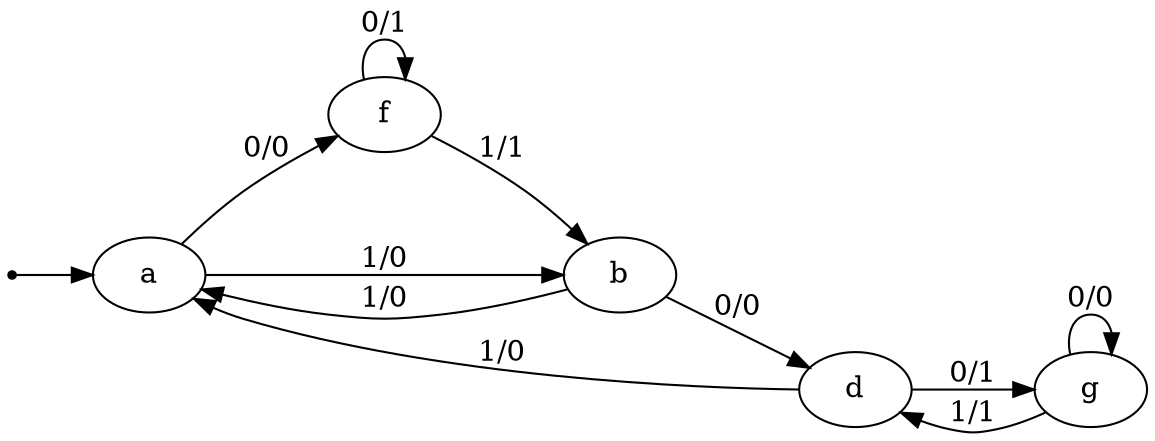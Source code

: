 digraph STG {
	rankdir=LR;

	INIT [shape=point];
	a [label="a"];
	f [label="f"];
	b [label="b"];
	d [label="d"];
	g [label="g"];

	INIT -> a;
	a -> b [label="1/0"];
	a -> f [label="0/0"];
	f -> b [label="1/1"];
	f -> f [label="0/1"];
	b -> a [label="1/0"];
	b -> d [label="0/0"];
	d -> a [label="1/0"];
	d -> g [label="0/1"];
	g -> d [label="1/1"];
	g -> g [label="0/0"];
}